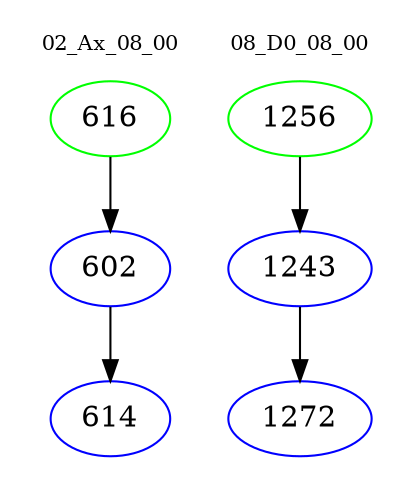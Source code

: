 digraph{
subgraph cluster_0 {
color = white
label = "02_Ax_08_00";
fontsize=10;
T0_616 [label="616", color="green"]
T0_616 -> T0_602 [color="black"]
T0_602 [label="602", color="blue"]
T0_602 -> T0_614 [color="black"]
T0_614 [label="614", color="blue"]
}
subgraph cluster_1 {
color = white
label = "08_D0_08_00";
fontsize=10;
T1_1256 [label="1256", color="green"]
T1_1256 -> T1_1243 [color="black"]
T1_1243 [label="1243", color="blue"]
T1_1243 -> T1_1272 [color="black"]
T1_1272 [label="1272", color="blue"]
}
}
